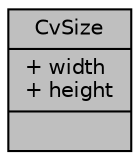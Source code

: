 digraph "CvSize"
{
 // LATEX_PDF_SIZE
  edge [fontname="Helvetica",fontsize="10",labelfontname="Helvetica",labelfontsize="10"];
  node [fontname="Helvetica",fontsize="10",shape=record];
  Node1 [label="{CvSize\n|+ width\l+ height\l|}",height=0.2,width=0.4,color="black", fillcolor="grey75", style="filled", fontcolor="black",tooltip=" "];
}
